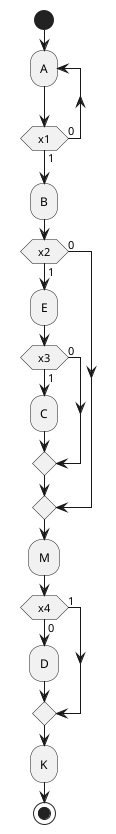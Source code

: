 @startuml algo

' (*) --> A
' --> if (x1) then
'         -->[0] A
'     else 
'         -->[1] B
'         --> if (x2) then
'                 -->[0] M
'             else
'                 -->[1] E
'                 --> if (x3) then
'                         -->[0] M
'                     else
'                         -->[1] C
'                         --> if (x4) then
'                                 -->[1] M
'                                 --> D
'                                 --> K
'                             else
'                                 -->[0] K
'                             endif
'                     endif
'             endif
'     endif


start

repeat :A;
repeat while (x1) is (0) not (1)
:B;
if (x2) then (1)
    :E;
    if (x3) then (1)
        :C;
    else (0)
    endif
else (0)
endif
:M;
if (x4) then (0)
    :D;
else  (1)
endif
:K;

stop

@enduml
